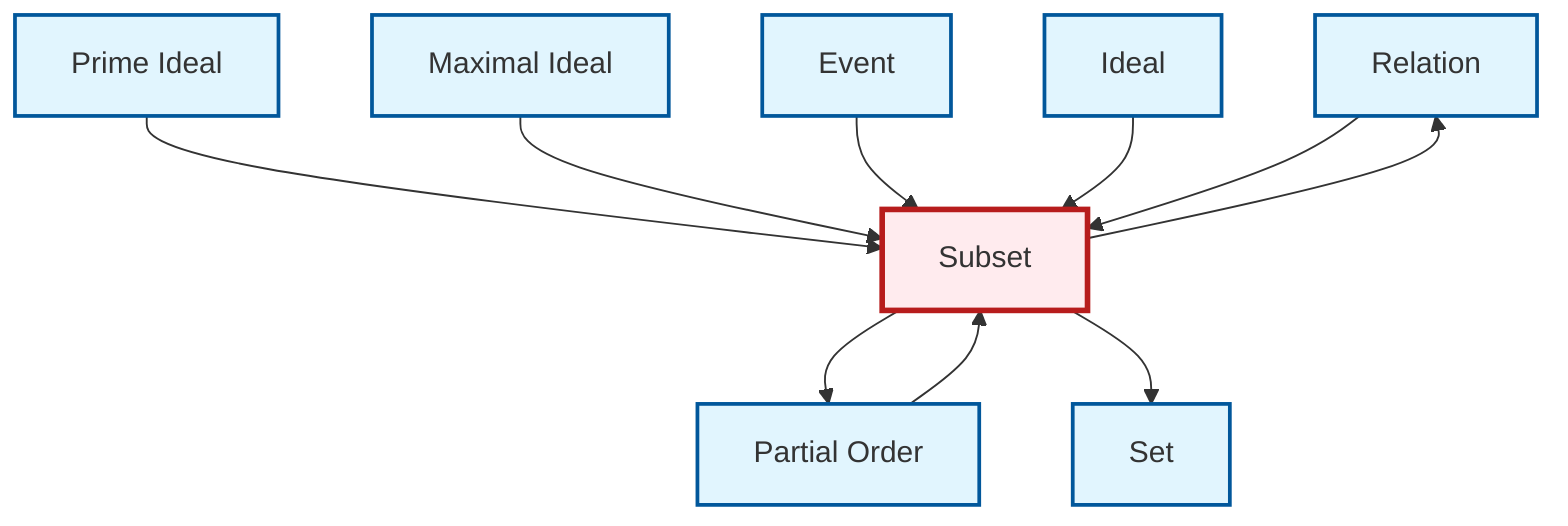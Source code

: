 graph TD
    classDef definition fill:#e1f5fe,stroke:#01579b,stroke-width:2px
    classDef theorem fill:#f3e5f5,stroke:#4a148c,stroke-width:2px
    classDef axiom fill:#fff3e0,stroke:#e65100,stroke-width:2px
    classDef example fill:#e8f5e9,stroke:#1b5e20,stroke-width:2px
    classDef current fill:#ffebee,stroke:#b71c1c,stroke-width:3px
    def-set["Set"]:::definition
    def-relation["Relation"]:::definition
    def-event["Event"]:::definition
    def-partial-order["Partial Order"]:::definition
    def-prime-ideal["Prime Ideal"]:::definition
    def-subset["Subset"]:::definition
    def-maximal-ideal["Maximal Ideal"]:::definition
    def-ideal["Ideal"]:::definition
    def-subset --> def-relation
    def-prime-ideal --> def-subset
    def-partial-order --> def-subset
    def-maximal-ideal --> def-subset
    def-event --> def-subset
    def-subset --> def-partial-order
    def-ideal --> def-subset
    def-subset --> def-set
    def-relation --> def-subset
    class def-subset current